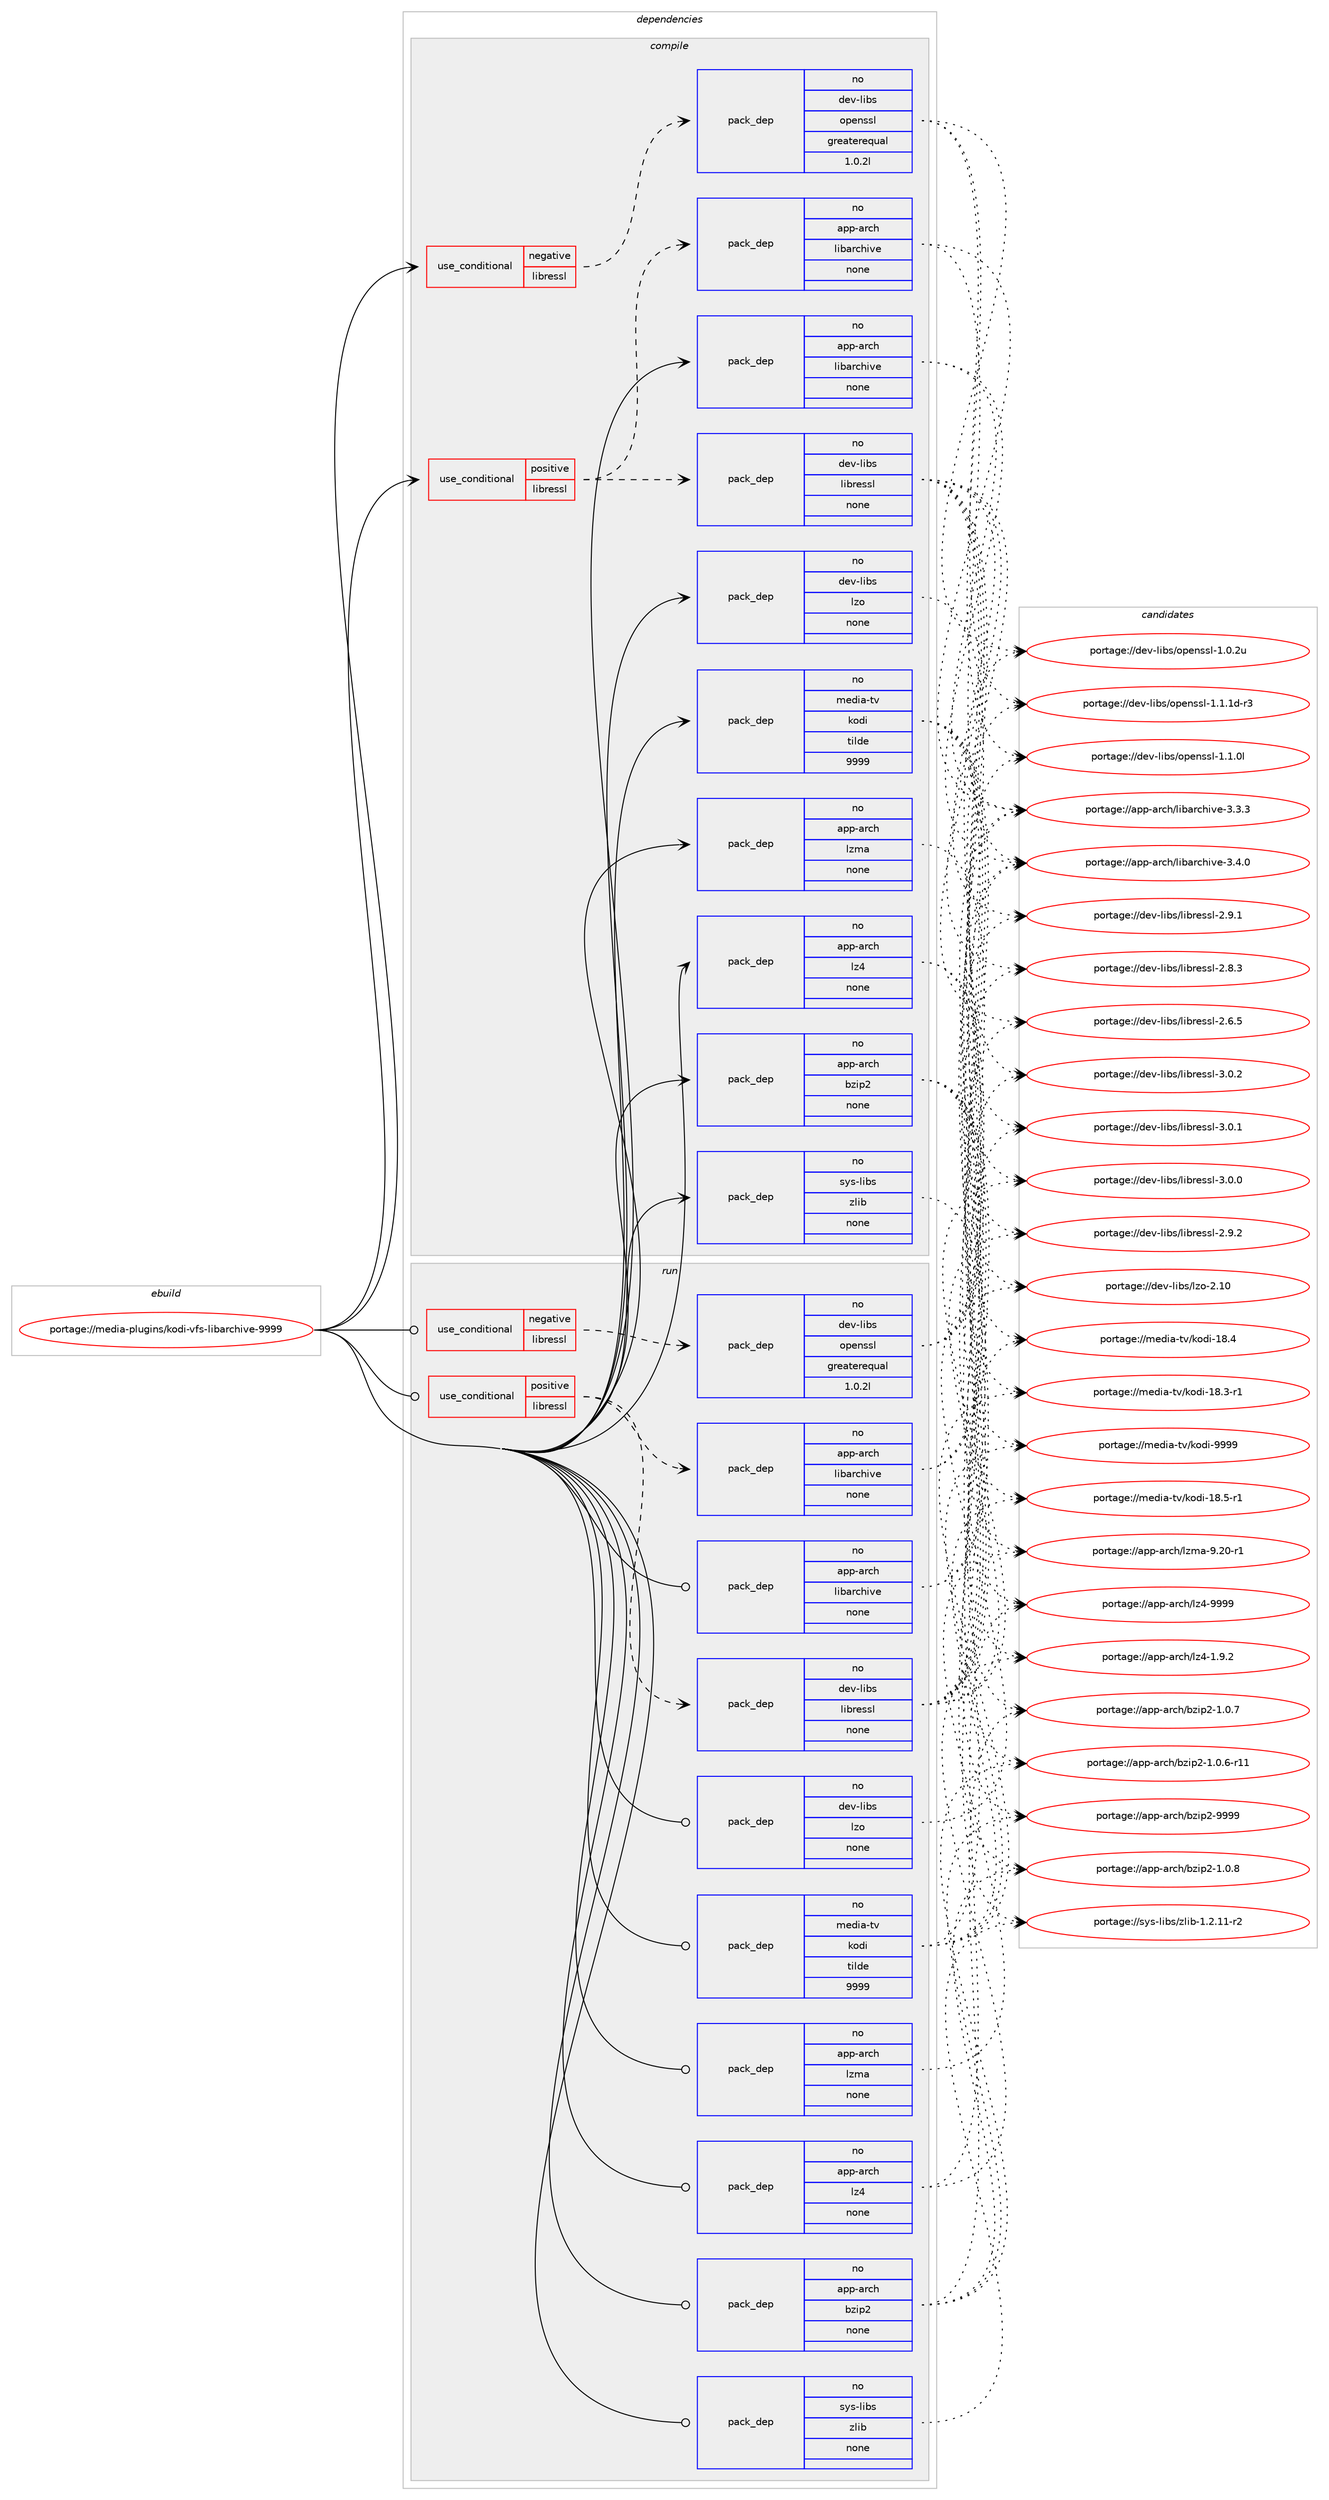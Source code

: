 digraph prolog {

# *************
# Graph options
# *************

newrank=true;
concentrate=true;
compound=true;
graph [rankdir=LR,fontname=Helvetica,fontsize=10,ranksep=1.5];#, ranksep=2.5, nodesep=0.2];
edge  [arrowhead=vee];
node  [fontname=Helvetica,fontsize=10];

# **********
# The ebuild
# **********

subgraph cluster_leftcol {
color=gray;
rank=same;
label=<<i>ebuild</i>>;
id [label="portage://media-plugins/kodi-vfs-libarchive-9999", color=red, width=4, href="../media-plugins/kodi-vfs-libarchive-9999.svg"];
}

# ****************
# The dependencies
# ****************

subgraph cluster_midcol {
color=gray;
label=<<i>dependencies</i>>;
subgraph cluster_compile {
fillcolor="#eeeeee";
style=filled;
label=<<i>compile</i>>;
subgraph cond45174 {
dependency200029 [label=<<TABLE BORDER="0" CELLBORDER="1" CELLSPACING="0" CELLPADDING="4"><TR><TD ROWSPAN="3" CELLPADDING="10">use_conditional</TD></TR><TR><TD>negative</TD></TR><TR><TD>libressl</TD></TR></TABLE>>, shape=none, color=red];
subgraph pack151813 {
dependency200030 [label=<<TABLE BORDER="0" CELLBORDER="1" CELLSPACING="0" CELLPADDING="4" WIDTH="220"><TR><TD ROWSPAN="6" CELLPADDING="30">pack_dep</TD></TR><TR><TD WIDTH="110">no</TD></TR><TR><TD>dev-libs</TD></TR><TR><TD>openssl</TD></TR><TR><TD>greaterequal</TD></TR><TR><TD>1.0.2l</TD></TR></TABLE>>, shape=none, color=blue];
}
dependency200029:e -> dependency200030:w [weight=20,style="dashed",arrowhead="vee"];
}
id:e -> dependency200029:w [weight=20,style="solid",arrowhead="vee"];
subgraph cond45175 {
dependency200031 [label=<<TABLE BORDER="0" CELLBORDER="1" CELLSPACING="0" CELLPADDING="4"><TR><TD ROWSPAN="3" CELLPADDING="10">use_conditional</TD></TR><TR><TD>positive</TD></TR><TR><TD>libressl</TD></TR></TABLE>>, shape=none, color=red];
subgraph pack151814 {
dependency200032 [label=<<TABLE BORDER="0" CELLBORDER="1" CELLSPACING="0" CELLPADDING="4" WIDTH="220"><TR><TD ROWSPAN="6" CELLPADDING="30">pack_dep</TD></TR><TR><TD WIDTH="110">no</TD></TR><TR><TD>dev-libs</TD></TR><TR><TD>libressl</TD></TR><TR><TD>none</TD></TR><TR><TD></TD></TR></TABLE>>, shape=none, color=blue];
}
dependency200031:e -> dependency200032:w [weight=20,style="dashed",arrowhead="vee"];
subgraph pack151815 {
dependency200033 [label=<<TABLE BORDER="0" CELLBORDER="1" CELLSPACING="0" CELLPADDING="4" WIDTH="220"><TR><TD ROWSPAN="6" CELLPADDING="30">pack_dep</TD></TR><TR><TD WIDTH="110">no</TD></TR><TR><TD>app-arch</TD></TR><TR><TD>libarchive</TD></TR><TR><TD>none</TD></TR><TR><TD></TD></TR></TABLE>>, shape=none, color=blue];
}
dependency200031:e -> dependency200033:w [weight=20,style="dashed",arrowhead="vee"];
}
id:e -> dependency200031:w [weight=20,style="solid",arrowhead="vee"];
subgraph pack151816 {
dependency200034 [label=<<TABLE BORDER="0" CELLBORDER="1" CELLSPACING="0" CELLPADDING="4" WIDTH="220"><TR><TD ROWSPAN="6" CELLPADDING="30">pack_dep</TD></TR><TR><TD WIDTH="110">no</TD></TR><TR><TD>app-arch</TD></TR><TR><TD>bzip2</TD></TR><TR><TD>none</TD></TR><TR><TD></TD></TR></TABLE>>, shape=none, color=blue];
}
id:e -> dependency200034:w [weight=20,style="solid",arrowhead="vee"];
subgraph pack151817 {
dependency200035 [label=<<TABLE BORDER="0" CELLBORDER="1" CELLSPACING="0" CELLPADDING="4" WIDTH="220"><TR><TD ROWSPAN="6" CELLPADDING="30">pack_dep</TD></TR><TR><TD WIDTH="110">no</TD></TR><TR><TD>app-arch</TD></TR><TR><TD>libarchive</TD></TR><TR><TD>none</TD></TR><TR><TD></TD></TR></TABLE>>, shape=none, color=blue];
}
id:e -> dependency200035:w [weight=20,style="solid",arrowhead="vee"];
subgraph pack151818 {
dependency200036 [label=<<TABLE BORDER="0" CELLBORDER="1" CELLSPACING="0" CELLPADDING="4" WIDTH="220"><TR><TD ROWSPAN="6" CELLPADDING="30">pack_dep</TD></TR><TR><TD WIDTH="110">no</TD></TR><TR><TD>app-arch</TD></TR><TR><TD>lz4</TD></TR><TR><TD>none</TD></TR><TR><TD></TD></TR></TABLE>>, shape=none, color=blue];
}
id:e -> dependency200036:w [weight=20,style="solid",arrowhead="vee"];
subgraph pack151819 {
dependency200037 [label=<<TABLE BORDER="0" CELLBORDER="1" CELLSPACING="0" CELLPADDING="4" WIDTH="220"><TR><TD ROWSPAN="6" CELLPADDING="30">pack_dep</TD></TR><TR><TD WIDTH="110">no</TD></TR><TR><TD>app-arch</TD></TR><TR><TD>lzma</TD></TR><TR><TD>none</TD></TR><TR><TD></TD></TR></TABLE>>, shape=none, color=blue];
}
id:e -> dependency200037:w [weight=20,style="solid",arrowhead="vee"];
subgraph pack151820 {
dependency200038 [label=<<TABLE BORDER="0" CELLBORDER="1" CELLSPACING="0" CELLPADDING="4" WIDTH="220"><TR><TD ROWSPAN="6" CELLPADDING="30">pack_dep</TD></TR><TR><TD WIDTH="110">no</TD></TR><TR><TD>dev-libs</TD></TR><TR><TD>lzo</TD></TR><TR><TD>none</TD></TR><TR><TD></TD></TR></TABLE>>, shape=none, color=blue];
}
id:e -> dependency200038:w [weight=20,style="solid",arrowhead="vee"];
subgraph pack151821 {
dependency200039 [label=<<TABLE BORDER="0" CELLBORDER="1" CELLSPACING="0" CELLPADDING="4" WIDTH="220"><TR><TD ROWSPAN="6" CELLPADDING="30">pack_dep</TD></TR><TR><TD WIDTH="110">no</TD></TR><TR><TD>media-tv</TD></TR><TR><TD>kodi</TD></TR><TR><TD>tilde</TD></TR><TR><TD>9999</TD></TR></TABLE>>, shape=none, color=blue];
}
id:e -> dependency200039:w [weight=20,style="solid",arrowhead="vee"];
subgraph pack151822 {
dependency200040 [label=<<TABLE BORDER="0" CELLBORDER="1" CELLSPACING="0" CELLPADDING="4" WIDTH="220"><TR><TD ROWSPAN="6" CELLPADDING="30">pack_dep</TD></TR><TR><TD WIDTH="110">no</TD></TR><TR><TD>sys-libs</TD></TR><TR><TD>zlib</TD></TR><TR><TD>none</TD></TR><TR><TD></TD></TR></TABLE>>, shape=none, color=blue];
}
id:e -> dependency200040:w [weight=20,style="solid",arrowhead="vee"];
}
subgraph cluster_compileandrun {
fillcolor="#eeeeee";
style=filled;
label=<<i>compile and run</i>>;
}
subgraph cluster_run {
fillcolor="#eeeeee";
style=filled;
label=<<i>run</i>>;
subgraph cond45176 {
dependency200041 [label=<<TABLE BORDER="0" CELLBORDER="1" CELLSPACING="0" CELLPADDING="4"><TR><TD ROWSPAN="3" CELLPADDING="10">use_conditional</TD></TR><TR><TD>negative</TD></TR><TR><TD>libressl</TD></TR></TABLE>>, shape=none, color=red];
subgraph pack151823 {
dependency200042 [label=<<TABLE BORDER="0" CELLBORDER="1" CELLSPACING="0" CELLPADDING="4" WIDTH="220"><TR><TD ROWSPAN="6" CELLPADDING="30">pack_dep</TD></TR><TR><TD WIDTH="110">no</TD></TR><TR><TD>dev-libs</TD></TR><TR><TD>openssl</TD></TR><TR><TD>greaterequal</TD></TR><TR><TD>1.0.2l</TD></TR></TABLE>>, shape=none, color=blue];
}
dependency200041:e -> dependency200042:w [weight=20,style="dashed",arrowhead="vee"];
}
id:e -> dependency200041:w [weight=20,style="solid",arrowhead="odot"];
subgraph cond45177 {
dependency200043 [label=<<TABLE BORDER="0" CELLBORDER="1" CELLSPACING="0" CELLPADDING="4"><TR><TD ROWSPAN="3" CELLPADDING="10">use_conditional</TD></TR><TR><TD>positive</TD></TR><TR><TD>libressl</TD></TR></TABLE>>, shape=none, color=red];
subgraph pack151824 {
dependency200044 [label=<<TABLE BORDER="0" CELLBORDER="1" CELLSPACING="0" CELLPADDING="4" WIDTH="220"><TR><TD ROWSPAN="6" CELLPADDING="30">pack_dep</TD></TR><TR><TD WIDTH="110">no</TD></TR><TR><TD>dev-libs</TD></TR><TR><TD>libressl</TD></TR><TR><TD>none</TD></TR><TR><TD></TD></TR></TABLE>>, shape=none, color=blue];
}
dependency200043:e -> dependency200044:w [weight=20,style="dashed",arrowhead="vee"];
subgraph pack151825 {
dependency200045 [label=<<TABLE BORDER="0" CELLBORDER="1" CELLSPACING="0" CELLPADDING="4" WIDTH="220"><TR><TD ROWSPAN="6" CELLPADDING="30">pack_dep</TD></TR><TR><TD WIDTH="110">no</TD></TR><TR><TD>app-arch</TD></TR><TR><TD>libarchive</TD></TR><TR><TD>none</TD></TR><TR><TD></TD></TR></TABLE>>, shape=none, color=blue];
}
dependency200043:e -> dependency200045:w [weight=20,style="dashed",arrowhead="vee"];
}
id:e -> dependency200043:w [weight=20,style="solid",arrowhead="odot"];
subgraph pack151826 {
dependency200046 [label=<<TABLE BORDER="0" CELLBORDER="1" CELLSPACING="0" CELLPADDING="4" WIDTH="220"><TR><TD ROWSPAN="6" CELLPADDING="30">pack_dep</TD></TR><TR><TD WIDTH="110">no</TD></TR><TR><TD>app-arch</TD></TR><TR><TD>bzip2</TD></TR><TR><TD>none</TD></TR><TR><TD></TD></TR></TABLE>>, shape=none, color=blue];
}
id:e -> dependency200046:w [weight=20,style="solid",arrowhead="odot"];
subgraph pack151827 {
dependency200047 [label=<<TABLE BORDER="0" CELLBORDER="1" CELLSPACING="0" CELLPADDING="4" WIDTH="220"><TR><TD ROWSPAN="6" CELLPADDING="30">pack_dep</TD></TR><TR><TD WIDTH="110">no</TD></TR><TR><TD>app-arch</TD></TR><TR><TD>libarchive</TD></TR><TR><TD>none</TD></TR><TR><TD></TD></TR></TABLE>>, shape=none, color=blue];
}
id:e -> dependency200047:w [weight=20,style="solid",arrowhead="odot"];
subgraph pack151828 {
dependency200048 [label=<<TABLE BORDER="0" CELLBORDER="1" CELLSPACING="0" CELLPADDING="4" WIDTH="220"><TR><TD ROWSPAN="6" CELLPADDING="30">pack_dep</TD></TR><TR><TD WIDTH="110">no</TD></TR><TR><TD>app-arch</TD></TR><TR><TD>lz4</TD></TR><TR><TD>none</TD></TR><TR><TD></TD></TR></TABLE>>, shape=none, color=blue];
}
id:e -> dependency200048:w [weight=20,style="solid",arrowhead="odot"];
subgraph pack151829 {
dependency200049 [label=<<TABLE BORDER="0" CELLBORDER="1" CELLSPACING="0" CELLPADDING="4" WIDTH="220"><TR><TD ROWSPAN="6" CELLPADDING="30">pack_dep</TD></TR><TR><TD WIDTH="110">no</TD></TR><TR><TD>app-arch</TD></TR><TR><TD>lzma</TD></TR><TR><TD>none</TD></TR><TR><TD></TD></TR></TABLE>>, shape=none, color=blue];
}
id:e -> dependency200049:w [weight=20,style="solid",arrowhead="odot"];
subgraph pack151830 {
dependency200050 [label=<<TABLE BORDER="0" CELLBORDER="1" CELLSPACING="0" CELLPADDING="4" WIDTH="220"><TR><TD ROWSPAN="6" CELLPADDING="30">pack_dep</TD></TR><TR><TD WIDTH="110">no</TD></TR><TR><TD>dev-libs</TD></TR><TR><TD>lzo</TD></TR><TR><TD>none</TD></TR><TR><TD></TD></TR></TABLE>>, shape=none, color=blue];
}
id:e -> dependency200050:w [weight=20,style="solid",arrowhead="odot"];
subgraph pack151831 {
dependency200051 [label=<<TABLE BORDER="0" CELLBORDER="1" CELLSPACING="0" CELLPADDING="4" WIDTH="220"><TR><TD ROWSPAN="6" CELLPADDING="30">pack_dep</TD></TR><TR><TD WIDTH="110">no</TD></TR><TR><TD>media-tv</TD></TR><TR><TD>kodi</TD></TR><TR><TD>tilde</TD></TR><TR><TD>9999</TD></TR></TABLE>>, shape=none, color=blue];
}
id:e -> dependency200051:w [weight=20,style="solid",arrowhead="odot"];
subgraph pack151832 {
dependency200052 [label=<<TABLE BORDER="0" CELLBORDER="1" CELLSPACING="0" CELLPADDING="4" WIDTH="220"><TR><TD ROWSPAN="6" CELLPADDING="30">pack_dep</TD></TR><TR><TD WIDTH="110">no</TD></TR><TR><TD>sys-libs</TD></TR><TR><TD>zlib</TD></TR><TR><TD>none</TD></TR><TR><TD></TD></TR></TABLE>>, shape=none, color=blue];
}
id:e -> dependency200052:w [weight=20,style="solid",arrowhead="odot"];
}
}

# **************
# The candidates
# **************

subgraph cluster_choices {
rank=same;
color=gray;
label=<<i>candidates</i>>;

subgraph choice151813 {
color=black;
nodesep=1;
choice1001011184510810598115471111121011101151151084549464946491004511451 [label="portage://dev-libs/openssl-1.1.1d-r3", color=red, width=4,href="../dev-libs/openssl-1.1.1d-r3.svg"];
choice100101118451081059811547111112101110115115108454946494648108 [label="portage://dev-libs/openssl-1.1.0l", color=red, width=4,href="../dev-libs/openssl-1.1.0l.svg"];
choice100101118451081059811547111112101110115115108454946484650117 [label="portage://dev-libs/openssl-1.0.2u", color=red, width=4,href="../dev-libs/openssl-1.0.2u.svg"];
dependency200030:e -> choice1001011184510810598115471111121011101151151084549464946491004511451:w [style=dotted,weight="100"];
dependency200030:e -> choice100101118451081059811547111112101110115115108454946494648108:w [style=dotted,weight="100"];
dependency200030:e -> choice100101118451081059811547111112101110115115108454946484650117:w [style=dotted,weight="100"];
}
subgraph choice151814 {
color=black;
nodesep=1;
choice10010111845108105981154710810598114101115115108455146484650 [label="portage://dev-libs/libressl-3.0.2", color=red, width=4,href="../dev-libs/libressl-3.0.2.svg"];
choice10010111845108105981154710810598114101115115108455146484649 [label="portage://dev-libs/libressl-3.0.1", color=red, width=4,href="../dev-libs/libressl-3.0.1.svg"];
choice10010111845108105981154710810598114101115115108455146484648 [label="portage://dev-libs/libressl-3.0.0", color=red, width=4,href="../dev-libs/libressl-3.0.0.svg"];
choice10010111845108105981154710810598114101115115108455046574650 [label="portage://dev-libs/libressl-2.9.2", color=red, width=4,href="../dev-libs/libressl-2.9.2.svg"];
choice10010111845108105981154710810598114101115115108455046574649 [label="portage://dev-libs/libressl-2.9.1", color=red, width=4,href="../dev-libs/libressl-2.9.1.svg"];
choice10010111845108105981154710810598114101115115108455046564651 [label="portage://dev-libs/libressl-2.8.3", color=red, width=4,href="../dev-libs/libressl-2.8.3.svg"];
choice10010111845108105981154710810598114101115115108455046544653 [label="portage://dev-libs/libressl-2.6.5", color=red, width=4,href="../dev-libs/libressl-2.6.5.svg"];
dependency200032:e -> choice10010111845108105981154710810598114101115115108455146484650:w [style=dotted,weight="100"];
dependency200032:e -> choice10010111845108105981154710810598114101115115108455146484649:w [style=dotted,weight="100"];
dependency200032:e -> choice10010111845108105981154710810598114101115115108455146484648:w [style=dotted,weight="100"];
dependency200032:e -> choice10010111845108105981154710810598114101115115108455046574650:w [style=dotted,weight="100"];
dependency200032:e -> choice10010111845108105981154710810598114101115115108455046574649:w [style=dotted,weight="100"];
dependency200032:e -> choice10010111845108105981154710810598114101115115108455046564651:w [style=dotted,weight="100"];
dependency200032:e -> choice10010111845108105981154710810598114101115115108455046544653:w [style=dotted,weight="100"];
}
subgraph choice151815 {
color=black;
nodesep=1;
choice9711211245971149910447108105989711499104105118101455146524648 [label="portage://app-arch/libarchive-3.4.0", color=red, width=4,href="../app-arch/libarchive-3.4.0.svg"];
choice9711211245971149910447108105989711499104105118101455146514651 [label="portage://app-arch/libarchive-3.3.3", color=red, width=4,href="../app-arch/libarchive-3.3.3.svg"];
dependency200033:e -> choice9711211245971149910447108105989711499104105118101455146524648:w [style=dotted,weight="100"];
dependency200033:e -> choice9711211245971149910447108105989711499104105118101455146514651:w [style=dotted,weight="100"];
}
subgraph choice151816 {
color=black;
nodesep=1;
choice971121124597114991044798122105112504557575757 [label="portage://app-arch/bzip2-9999", color=red, width=4,href="../app-arch/bzip2-9999.svg"];
choice97112112459711499104479812210511250454946484656 [label="portage://app-arch/bzip2-1.0.8", color=red, width=4,href="../app-arch/bzip2-1.0.8.svg"];
choice97112112459711499104479812210511250454946484655 [label="portage://app-arch/bzip2-1.0.7", color=red, width=4,href="../app-arch/bzip2-1.0.7.svg"];
choice97112112459711499104479812210511250454946484654451144949 [label="portage://app-arch/bzip2-1.0.6-r11", color=red, width=4,href="../app-arch/bzip2-1.0.6-r11.svg"];
dependency200034:e -> choice971121124597114991044798122105112504557575757:w [style=dotted,weight="100"];
dependency200034:e -> choice97112112459711499104479812210511250454946484656:w [style=dotted,weight="100"];
dependency200034:e -> choice97112112459711499104479812210511250454946484655:w [style=dotted,weight="100"];
dependency200034:e -> choice97112112459711499104479812210511250454946484654451144949:w [style=dotted,weight="100"];
}
subgraph choice151817 {
color=black;
nodesep=1;
choice9711211245971149910447108105989711499104105118101455146524648 [label="portage://app-arch/libarchive-3.4.0", color=red, width=4,href="../app-arch/libarchive-3.4.0.svg"];
choice9711211245971149910447108105989711499104105118101455146514651 [label="portage://app-arch/libarchive-3.3.3", color=red, width=4,href="../app-arch/libarchive-3.3.3.svg"];
dependency200035:e -> choice9711211245971149910447108105989711499104105118101455146524648:w [style=dotted,weight="100"];
dependency200035:e -> choice9711211245971149910447108105989711499104105118101455146514651:w [style=dotted,weight="100"];
}
subgraph choice151818 {
color=black;
nodesep=1;
choice9711211245971149910447108122524557575757 [label="portage://app-arch/lz4-9999", color=red, width=4,href="../app-arch/lz4-9999.svg"];
choice971121124597114991044710812252454946574650 [label="portage://app-arch/lz4-1.9.2", color=red, width=4,href="../app-arch/lz4-1.9.2.svg"];
dependency200036:e -> choice9711211245971149910447108122524557575757:w [style=dotted,weight="100"];
dependency200036:e -> choice971121124597114991044710812252454946574650:w [style=dotted,weight="100"];
}
subgraph choice151819 {
color=black;
nodesep=1;
choice97112112459711499104471081221099745574650484511449 [label="portage://app-arch/lzma-9.20-r1", color=red, width=4,href="../app-arch/lzma-9.20-r1.svg"];
dependency200037:e -> choice97112112459711499104471081221099745574650484511449:w [style=dotted,weight="100"];
}
subgraph choice151820 {
color=black;
nodesep=1;
choice1001011184510810598115471081221114550464948 [label="portage://dev-libs/lzo-2.10", color=red, width=4,href="../dev-libs/lzo-2.10.svg"];
dependency200038:e -> choice1001011184510810598115471081221114550464948:w [style=dotted,weight="100"];
}
subgraph choice151821 {
color=black;
nodesep=1;
choice1091011001059745116118471071111001054557575757 [label="portage://media-tv/kodi-9999", color=red, width=4,href="../media-tv/kodi-9999.svg"];
choice10910110010597451161184710711110010545495646534511449 [label="portage://media-tv/kodi-18.5-r1", color=red, width=4,href="../media-tv/kodi-18.5-r1.svg"];
choice1091011001059745116118471071111001054549564652 [label="portage://media-tv/kodi-18.4", color=red, width=4,href="../media-tv/kodi-18.4.svg"];
choice10910110010597451161184710711110010545495646514511449 [label="portage://media-tv/kodi-18.3-r1", color=red, width=4,href="../media-tv/kodi-18.3-r1.svg"];
dependency200039:e -> choice1091011001059745116118471071111001054557575757:w [style=dotted,weight="100"];
dependency200039:e -> choice10910110010597451161184710711110010545495646534511449:w [style=dotted,weight="100"];
dependency200039:e -> choice1091011001059745116118471071111001054549564652:w [style=dotted,weight="100"];
dependency200039:e -> choice10910110010597451161184710711110010545495646514511449:w [style=dotted,weight="100"];
}
subgraph choice151822 {
color=black;
nodesep=1;
choice11512111545108105981154712210810598454946504649494511450 [label="portage://sys-libs/zlib-1.2.11-r2", color=red, width=4,href="../sys-libs/zlib-1.2.11-r2.svg"];
dependency200040:e -> choice11512111545108105981154712210810598454946504649494511450:w [style=dotted,weight="100"];
}
subgraph choice151823 {
color=black;
nodesep=1;
choice1001011184510810598115471111121011101151151084549464946491004511451 [label="portage://dev-libs/openssl-1.1.1d-r3", color=red, width=4,href="../dev-libs/openssl-1.1.1d-r3.svg"];
choice100101118451081059811547111112101110115115108454946494648108 [label="portage://dev-libs/openssl-1.1.0l", color=red, width=4,href="../dev-libs/openssl-1.1.0l.svg"];
choice100101118451081059811547111112101110115115108454946484650117 [label="portage://dev-libs/openssl-1.0.2u", color=red, width=4,href="../dev-libs/openssl-1.0.2u.svg"];
dependency200042:e -> choice1001011184510810598115471111121011101151151084549464946491004511451:w [style=dotted,weight="100"];
dependency200042:e -> choice100101118451081059811547111112101110115115108454946494648108:w [style=dotted,weight="100"];
dependency200042:e -> choice100101118451081059811547111112101110115115108454946484650117:w [style=dotted,weight="100"];
}
subgraph choice151824 {
color=black;
nodesep=1;
choice10010111845108105981154710810598114101115115108455146484650 [label="portage://dev-libs/libressl-3.0.2", color=red, width=4,href="../dev-libs/libressl-3.0.2.svg"];
choice10010111845108105981154710810598114101115115108455146484649 [label="portage://dev-libs/libressl-3.0.1", color=red, width=4,href="../dev-libs/libressl-3.0.1.svg"];
choice10010111845108105981154710810598114101115115108455146484648 [label="portage://dev-libs/libressl-3.0.0", color=red, width=4,href="../dev-libs/libressl-3.0.0.svg"];
choice10010111845108105981154710810598114101115115108455046574650 [label="portage://dev-libs/libressl-2.9.2", color=red, width=4,href="../dev-libs/libressl-2.9.2.svg"];
choice10010111845108105981154710810598114101115115108455046574649 [label="portage://dev-libs/libressl-2.9.1", color=red, width=4,href="../dev-libs/libressl-2.9.1.svg"];
choice10010111845108105981154710810598114101115115108455046564651 [label="portage://dev-libs/libressl-2.8.3", color=red, width=4,href="../dev-libs/libressl-2.8.3.svg"];
choice10010111845108105981154710810598114101115115108455046544653 [label="portage://dev-libs/libressl-2.6.5", color=red, width=4,href="../dev-libs/libressl-2.6.5.svg"];
dependency200044:e -> choice10010111845108105981154710810598114101115115108455146484650:w [style=dotted,weight="100"];
dependency200044:e -> choice10010111845108105981154710810598114101115115108455146484649:w [style=dotted,weight="100"];
dependency200044:e -> choice10010111845108105981154710810598114101115115108455146484648:w [style=dotted,weight="100"];
dependency200044:e -> choice10010111845108105981154710810598114101115115108455046574650:w [style=dotted,weight="100"];
dependency200044:e -> choice10010111845108105981154710810598114101115115108455046574649:w [style=dotted,weight="100"];
dependency200044:e -> choice10010111845108105981154710810598114101115115108455046564651:w [style=dotted,weight="100"];
dependency200044:e -> choice10010111845108105981154710810598114101115115108455046544653:w [style=dotted,weight="100"];
}
subgraph choice151825 {
color=black;
nodesep=1;
choice9711211245971149910447108105989711499104105118101455146524648 [label="portage://app-arch/libarchive-3.4.0", color=red, width=4,href="../app-arch/libarchive-3.4.0.svg"];
choice9711211245971149910447108105989711499104105118101455146514651 [label="portage://app-arch/libarchive-3.3.3", color=red, width=4,href="../app-arch/libarchive-3.3.3.svg"];
dependency200045:e -> choice9711211245971149910447108105989711499104105118101455146524648:w [style=dotted,weight="100"];
dependency200045:e -> choice9711211245971149910447108105989711499104105118101455146514651:w [style=dotted,weight="100"];
}
subgraph choice151826 {
color=black;
nodesep=1;
choice971121124597114991044798122105112504557575757 [label="portage://app-arch/bzip2-9999", color=red, width=4,href="../app-arch/bzip2-9999.svg"];
choice97112112459711499104479812210511250454946484656 [label="portage://app-arch/bzip2-1.0.8", color=red, width=4,href="../app-arch/bzip2-1.0.8.svg"];
choice97112112459711499104479812210511250454946484655 [label="portage://app-arch/bzip2-1.0.7", color=red, width=4,href="../app-arch/bzip2-1.0.7.svg"];
choice97112112459711499104479812210511250454946484654451144949 [label="portage://app-arch/bzip2-1.0.6-r11", color=red, width=4,href="../app-arch/bzip2-1.0.6-r11.svg"];
dependency200046:e -> choice971121124597114991044798122105112504557575757:w [style=dotted,weight="100"];
dependency200046:e -> choice97112112459711499104479812210511250454946484656:w [style=dotted,weight="100"];
dependency200046:e -> choice97112112459711499104479812210511250454946484655:w [style=dotted,weight="100"];
dependency200046:e -> choice97112112459711499104479812210511250454946484654451144949:w [style=dotted,weight="100"];
}
subgraph choice151827 {
color=black;
nodesep=1;
choice9711211245971149910447108105989711499104105118101455146524648 [label="portage://app-arch/libarchive-3.4.0", color=red, width=4,href="../app-arch/libarchive-3.4.0.svg"];
choice9711211245971149910447108105989711499104105118101455146514651 [label="portage://app-arch/libarchive-3.3.3", color=red, width=4,href="../app-arch/libarchive-3.3.3.svg"];
dependency200047:e -> choice9711211245971149910447108105989711499104105118101455146524648:w [style=dotted,weight="100"];
dependency200047:e -> choice9711211245971149910447108105989711499104105118101455146514651:w [style=dotted,weight="100"];
}
subgraph choice151828 {
color=black;
nodesep=1;
choice9711211245971149910447108122524557575757 [label="portage://app-arch/lz4-9999", color=red, width=4,href="../app-arch/lz4-9999.svg"];
choice971121124597114991044710812252454946574650 [label="portage://app-arch/lz4-1.9.2", color=red, width=4,href="../app-arch/lz4-1.9.2.svg"];
dependency200048:e -> choice9711211245971149910447108122524557575757:w [style=dotted,weight="100"];
dependency200048:e -> choice971121124597114991044710812252454946574650:w [style=dotted,weight="100"];
}
subgraph choice151829 {
color=black;
nodesep=1;
choice97112112459711499104471081221099745574650484511449 [label="portage://app-arch/lzma-9.20-r1", color=red, width=4,href="../app-arch/lzma-9.20-r1.svg"];
dependency200049:e -> choice97112112459711499104471081221099745574650484511449:w [style=dotted,weight="100"];
}
subgraph choice151830 {
color=black;
nodesep=1;
choice1001011184510810598115471081221114550464948 [label="portage://dev-libs/lzo-2.10", color=red, width=4,href="../dev-libs/lzo-2.10.svg"];
dependency200050:e -> choice1001011184510810598115471081221114550464948:w [style=dotted,weight="100"];
}
subgraph choice151831 {
color=black;
nodesep=1;
choice1091011001059745116118471071111001054557575757 [label="portage://media-tv/kodi-9999", color=red, width=4,href="../media-tv/kodi-9999.svg"];
choice10910110010597451161184710711110010545495646534511449 [label="portage://media-tv/kodi-18.5-r1", color=red, width=4,href="../media-tv/kodi-18.5-r1.svg"];
choice1091011001059745116118471071111001054549564652 [label="portage://media-tv/kodi-18.4", color=red, width=4,href="../media-tv/kodi-18.4.svg"];
choice10910110010597451161184710711110010545495646514511449 [label="portage://media-tv/kodi-18.3-r1", color=red, width=4,href="../media-tv/kodi-18.3-r1.svg"];
dependency200051:e -> choice1091011001059745116118471071111001054557575757:w [style=dotted,weight="100"];
dependency200051:e -> choice10910110010597451161184710711110010545495646534511449:w [style=dotted,weight="100"];
dependency200051:e -> choice1091011001059745116118471071111001054549564652:w [style=dotted,weight="100"];
dependency200051:e -> choice10910110010597451161184710711110010545495646514511449:w [style=dotted,weight="100"];
}
subgraph choice151832 {
color=black;
nodesep=1;
choice11512111545108105981154712210810598454946504649494511450 [label="portage://sys-libs/zlib-1.2.11-r2", color=red, width=4,href="../sys-libs/zlib-1.2.11-r2.svg"];
dependency200052:e -> choice11512111545108105981154712210810598454946504649494511450:w [style=dotted,weight="100"];
}
}

}
